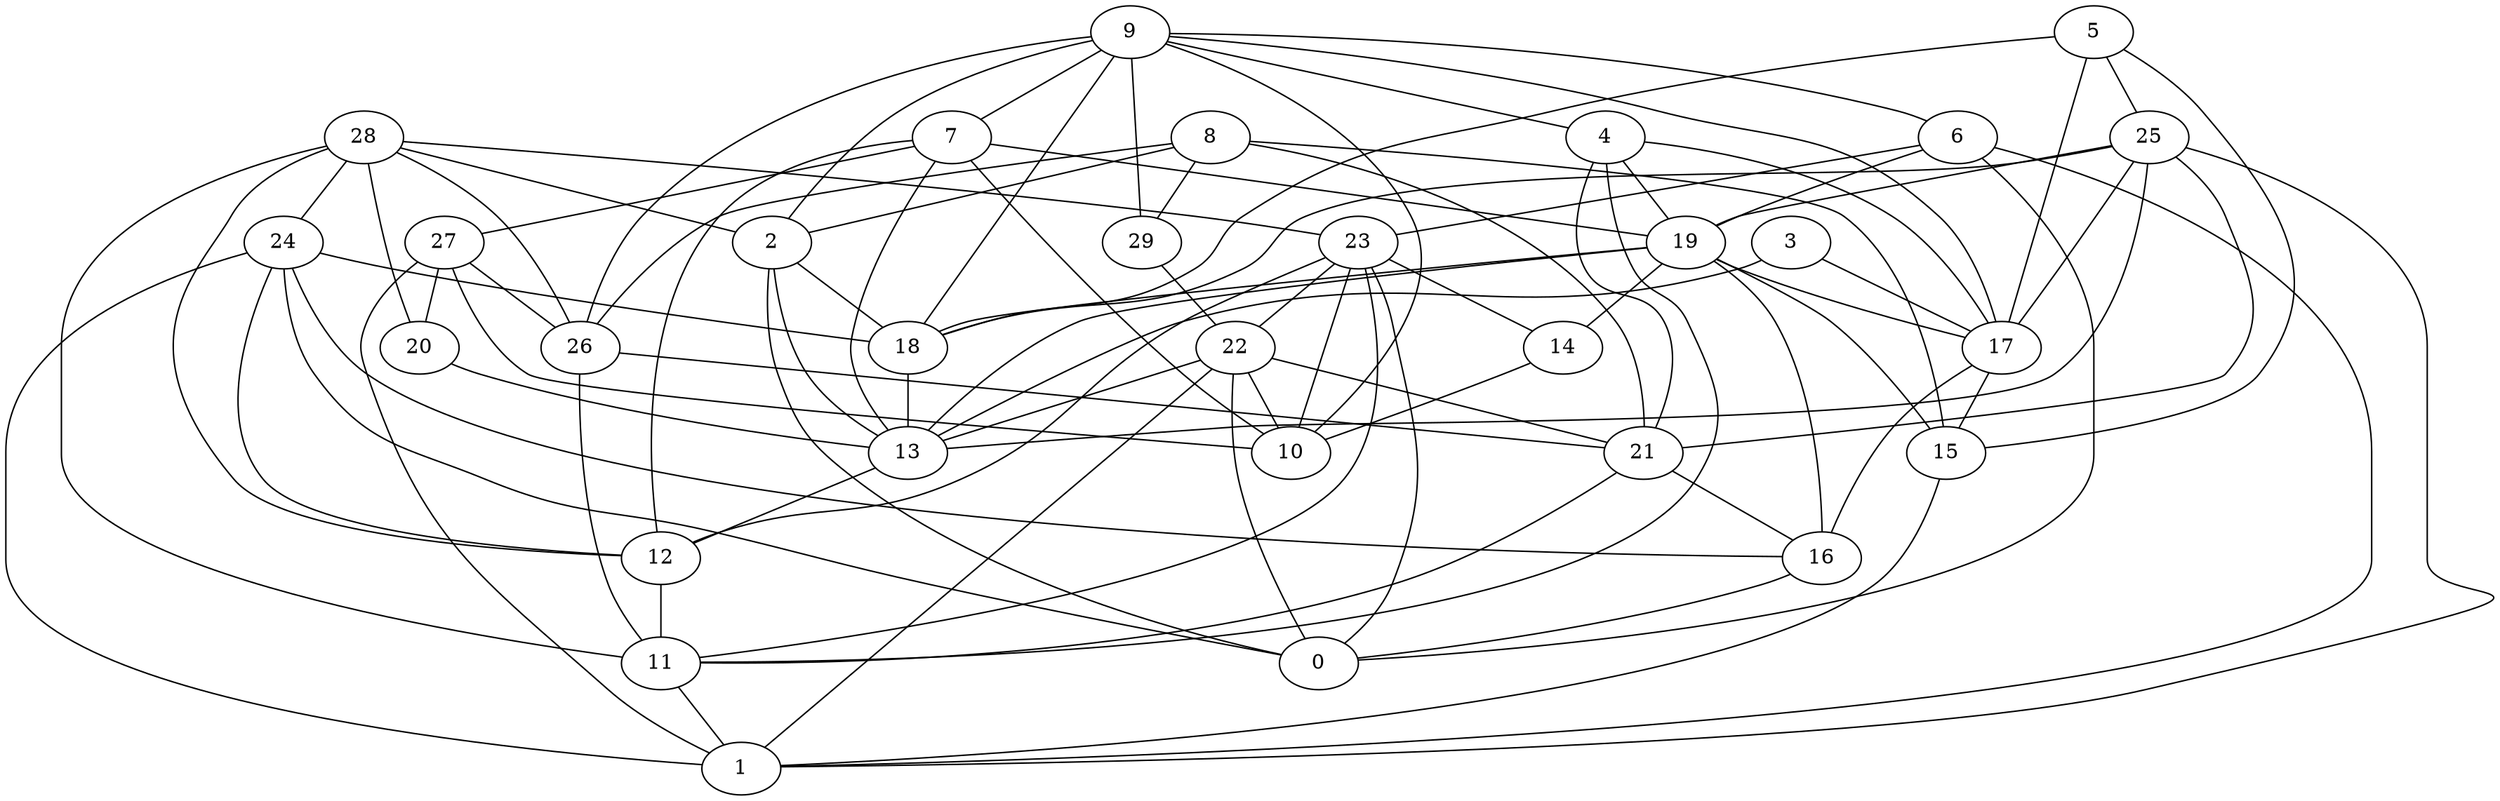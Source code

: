 digraph GG_graph {

subgraph G_graph {
edge [color = black]
"8" -> "26" [dir = none]
"8" -> "15" [dir = none]
"15" -> "1" [dir = none]
"13" -> "12" [dir = none]
"21" -> "11" [dir = none]
"23" -> "12" [dir = none]
"22" -> "1" [dir = none]
"9" -> "2" [dir = none]
"9" -> "29" [dir = none]
"9" -> "10" [dir = none]
"9" -> "17" [dir = none]
"9" -> "18" [dir = none]
"20" -> "13" [dir = none]
"24" -> "0" [dir = none]
"24" -> "1" [dir = none]
"16" -> "0" [dir = none]
"18" -> "13" [dir = none]
"12" -> "11" [dir = none]
"28" -> "23" [dir = none]
"19" -> "14" [dir = none]
"19" -> "13" [dir = none]
"3" -> "13" [dir = none]
"6" -> "0" [dir = none]
"4" -> "19" [dir = none]
"7" -> "19" [dir = none]
"27" -> "10" [dir = none]
"25" -> "1" [dir = none]
"25" -> "13" [dir = none]
"5" -> "18" [dir = none]
"25" -> "18" [dir = none]
"9" -> "6" [dir = none]
"25" -> "21" [dir = none]
"17" -> "16" [dir = none]
"28" -> "26" [dir = none]
"27" -> "26" [dir = none]
"26" -> "21" [dir = none]
"9" -> "4" [dir = none]
"5" -> "17" [dir = none]
"19" -> "15" [dir = none]
"6" -> "1" [dir = none]
"24" -> "12" [dir = none]
"9" -> "7" [dir = none]
"23" -> "10" [dir = none]
"8" -> "2" [dir = none]
"6" -> "23" [dir = none]
"2" -> "18" [dir = none]
"2" -> "0" [dir = none]
"28" -> "11" [dir = none]
"22" -> "21" [dir = none]
"25" -> "17" [dir = none]
"6" -> "19" [dir = none]
"2" -> "13" [dir = none]
"29" -> "22" [dir = none]
"28" -> "20" [dir = none]
"11" -> "1" [dir = none]
"21" -> "16" [dir = none]
"23" -> "11" [dir = none]
"4" -> "11" [dir = none]
"5" -> "15" [dir = none]
"5" -> "25" [dir = none]
"7" -> "13" [dir = none]
"14" -> "10" [dir = none]
"8" -> "29" [dir = none]
"23" -> "22" [dir = none]
"7" -> "27" [dir = none]
"22" -> "10" [dir = none]
"23" -> "14" [dir = none]
"25" -> "19" [dir = none]
"19" -> "16" [dir = none]
"7" -> "10" [dir = none]
"22" -> "13" [dir = none]
"26" -> "11" [dir = none]
"17" -> "15" [dir = none]
"28" -> "2" [dir = none]
"8" -> "21" [dir = none]
"27" -> "1" [dir = none]
"3" -> "17" [dir = none]
"4" -> "21" [dir = none]
"27" -> "20" [dir = none]
"23" -> "0" [dir = none]
"24" -> "16" [dir = none]
"22" -> "0" [dir = none]
"24" -> "18" [dir = none]
"19" -> "18" [dir = none]
"28" -> "24" [dir = none]
"9" -> "26" [dir = none]
"4" -> "17" [dir = none]
"19" -> "17" [dir = none]
"7" -> "12" [dir = none]
"28" -> "12" [dir = none]
}

}
